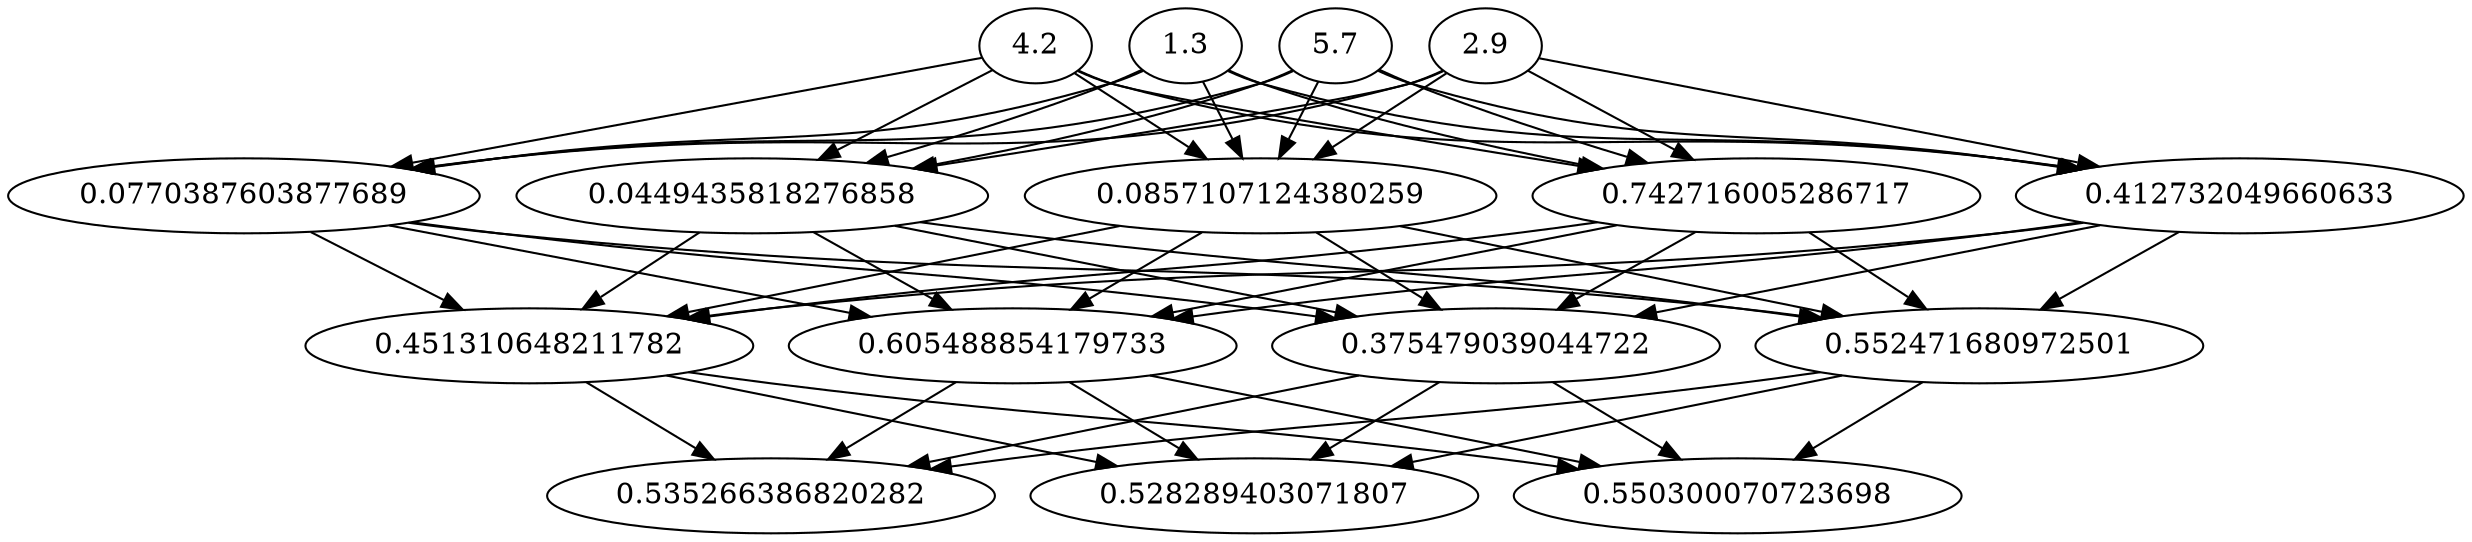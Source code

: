 digraph { 
5.7 -> 0.412732049660633
5.7 -> 0.0770387603877689
5.7 -> 0.0449435818276858
5.7 -> 0.0857107124380259
5.7 -> 0.742716005286717
2.9 -> 0.412732049660633
2.9 -> 0.0770387603877689
2.9 -> 0.0449435818276858
2.9 -> 0.0857107124380259
2.9 -> 0.742716005286717
4.2 -> 0.412732049660633
4.2 -> 0.0770387603877689
4.2 -> 0.0449435818276858
4.2 -> 0.0857107124380259
4.2 -> 0.742716005286717
1.3 -> 0.412732049660633
1.3 -> 0.0770387603877689
1.3 -> 0.0449435818276858
1.3 -> 0.0857107124380259
1.3 -> 0.742716005286717
0.412732049660633 -> 0.375479039044722
0.412732049660633 -> 0.552471680972501
0.412732049660633 -> 0.451310648211782
0.412732049660633 -> 0.605488854179733
0.0770387603877689 -> 0.375479039044722
0.0770387603877689 -> 0.552471680972501
0.0770387603877689 -> 0.451310648211782
0.0770387603877689 -> 0.605488854179733
0.0449435818276858 -> 0.375479039044722
0.0449435818276858 -> 0.552471680972501
0.0449435818276858 -> 0.451310648211782
0.0449435818276858 -> 0.605488854179733
0.0857107124380259 -> 0.375479039044722
0.0857107124380259 -> 0.552471680972501
0.0857107124380259 -> 0.451310648211782
0.0857107124380259 -> 0.605488854179733
0.742716005286717 -> 0.375479039044722
0.742716005286717 -> 0.552471680972501
0.742716005286717 -> 0.451310648211782
0.742716005286717 -> 0.605488854179733
0.375479039044722 -> 0.535266386820282
0.375479039044722 -> 0.528289403071807
0.375479039044722 -> 0.550300070723698
0.552471680972501 -> 0.535266386820282
0.552471680972501 -> 0.528289403071807
0.552471680972501 -> 0.550300070723698
0.451310648211782 -> 0.535266386820282
0.451310648211782 -> 0.528289403071807
0.451310648211782 -> 0.550300070723698
0.605488854179733 -> 0.535266386820282
0.605488854179733 -> 0.528289403071807
0.605488854179733 -> 0.550300070723698
}